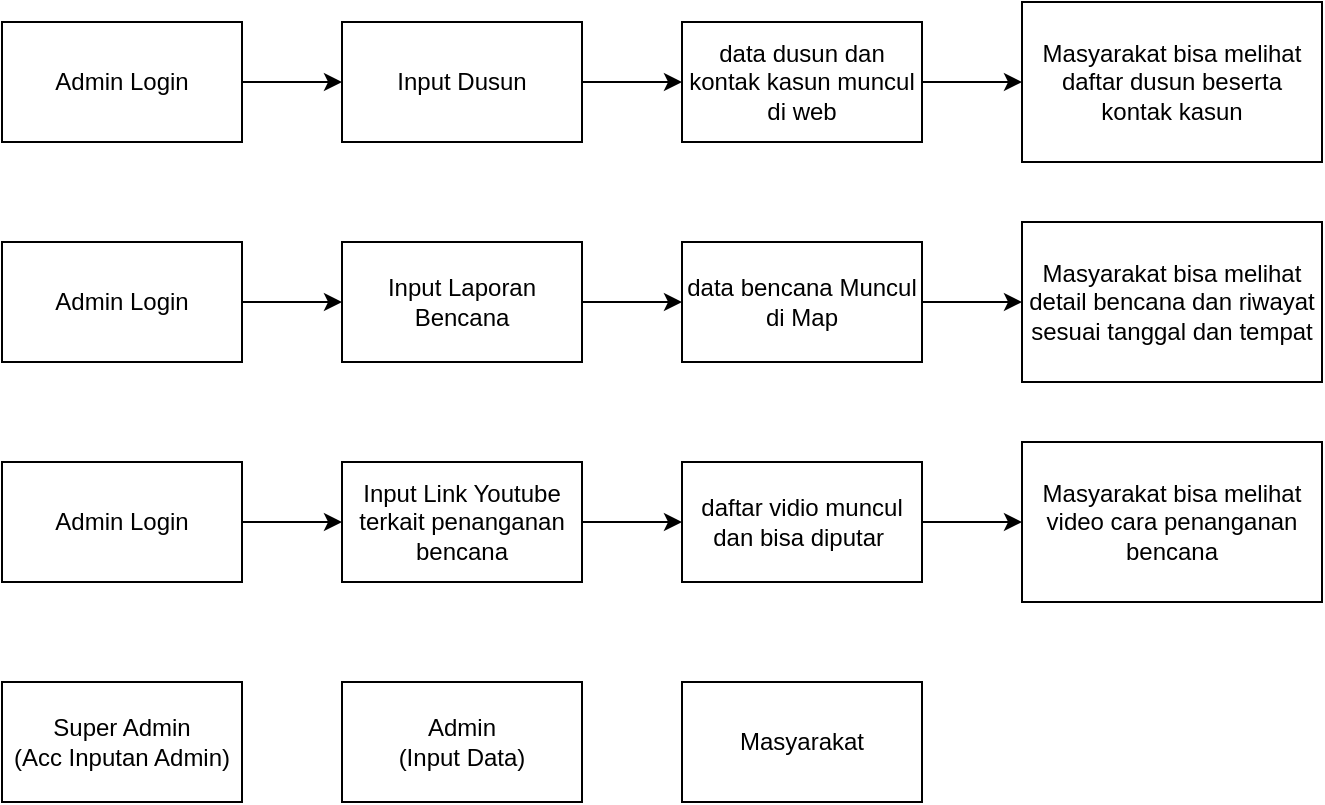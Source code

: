 <mxfile version="24.3.1" type="github">
  <diagram name="Halaman-1" id="jYfZsXIPYShojSesjX85">
    <mxGraphModel dx="880" dy="407" grid="1" gridSize="10" guides="1" tooltips="1" connect="1" arrows="1" fold="1" page="1" pageScale="1" pageWidth="850" pageHeight="1100" math="0" shadow="0">
      <root>
        <mxCell id="0" />
        <mxCell id="1" parent="0" />
        <mxCell id="0UEPFsotPfN1WaxHBvJR-5" value="" style="edgeStyle=orthogonalEdgeStyle;rounded=0;orthogonalLoop=1;jettySize=auto;html=1;" edge="1" parent="1" source="0UEPFsotPfN1WaxHBvJR-1" target="0UEPFsotPfN1WaxHBvJR-2">
          <mxGeometry relative="1" as="geometry" />
        </mxCell>
        <mxCell id="0UEPFsotPfN1WaxHBvJR-1" value="Admin Login" style="rounded=0;whiteSpace=wrap;html=1;" vertex="1" parent="1">
          <mxGeometry x="90" y="260" width="120" height="60" as="geometry" />
        </mxCell>
        <mxCell id="0UEPFsotPfN1WaxHBvJR-6" value="" style="edgeStyle=orthogonalEdgeStyle;rounded=0;orthogonalLoop=1;jettySize=auto;html=1;" edge="1" parent="1" source="0UEPFsotPfN1WaxHBvJR-2" target="0UEPFsotPfN1WaxHBvJR-3">
          <mxGeometry relative="1" as="geometry" />
        </mxCell>
        <mxCell id="0UEPFsotPfN1WaxHBvJR-2" value="Input Laporan Bencana" style="rounded=0;whiteSpace=wrap;html=1;" vertex="1" parent="1">
          <mxGeometry x="260" y="260" width="120" height="60" as="geometry" />
        </mxCell>
        <mxCell id="0UEPFsotPfN1WaxHBvJR-7" value="" style="edgeStyle=orthogonalEdgeStyle;rounded=0;orthogonalLoop=1;jettySize=auto;html=1;" edge="1" parent="1" source="0UEPFsotPfN1WaxHBvJR-3" target="0UEPFsotPfN1WaxHBvJR-4">
          <mxGeometry relative="1" as="geometry" />
        </mxCell>
        <mxCell id="0UEPFsotPfN1WaxHBvJR-3" value="data bencana Muncul di Map" style="rounded=0;whiteSpace=wrap;html=1;" vertex="1" parent="1">
          <mxGeometry x="430" y="260" width="120" height="60" as="geometry" />
        </mxCell>
        <mxCell id="0UEPFsotPfN1WaxHBvJR-4" value="Masyarakat bisa melihat detail bencana dan riwayat sesuai tanggal dan tempat" style="rounded=0;whiteSpace=wrap;html=1;" vertex="1" parent="1">
          <mxGeometry x="600" y="250" width="150" height="80" as="geometry" />
        </mxCell>
        <mxCell id="0UEPFsotPfN1WaxHBvJR-8" value="" style="edgeStyle=orthogonalEdgeStyle;rounded=0;orthogonalLoop=1;jettySize=auto;html=1;" edge="1" source="0UEPFsotPfN1WaxHBvJR-9" target="0UEPFsotPfN1WaxHBvJR-11" parent="1">
          <mxGeometry relative="1" as="geometry" />
        </mxCell>
        <mxCell id="0UEPFsotPfN1WaxHBvJR-9" value="Admin Login" style="rounded=0;whiteSpace=wrap;html=1;" vertex="1" parent="1">
          <mxGeometry x="90" y="370" width="120" height="60" as="geometry" />
        </mxCell>
        <mxCell id="0UEPFsotPfN1WaxHBvJR-10" value="" style="edgeStyle=orthogonalEdgeStyle;rounded=0;orthogonalLoop=1;jettySize=auto;html=1;" edge="1" source="0UEPFsotPfN1WaxHBvJR-11" target="0UEPFsotPfN1WaxHBvJR-13" parent="1">
          <mxGeometry relative="1" as="geometry" />
        </mxCell>
        <mxCell id="0UEPFsotPfN1WaxHBvJR-11" value="Input Link Youtube terkait penanganan bencana" style="rounded=0;whiteSpace=wrap;html=1;" vertex="1" parent="1">
          <mxGeometry x="260" y="370" width="120" height="60" as="geometry" />
        </mxCell>
        <mxCell id="0UEPFsotPfN1WaxHBvJR-12" value="" style="edgeStyle=orthogonalEdgeStyle;rounded=0;orthogonalLoop=1;jettySize=auto;html=1;" edge="1" source="0UEPFsotPfN1WaxHBvJR-13" target="0UEPFsotPfN1WaxHBvJR-14" parent="1">
          <mxGeometry relative="1" as="geometry" />
        </mxCell>
        <mxCell id="0UEPFsotPfN1WaxHBvJR-13" value="daftar vidio muncul dan bisa diputar&amp;nbsp;" style="rounded=0;whiteSpace=wrap;html=1;" vertex="1" parent="1">
          <mxGeometry x="430" y="370" width="120" height="60" as="geometry" />
        </mxCell>
        <mxCell id="0UEPFsotPfN1WaxHBvJR-14" value="Masyarakat bisa melihat video cara penanganan bencana" style="rounded=0;whiteSpace=wrap;html=1;" vertex="1" parent="1">
          <mxGeometry x="600" y="360" width="150" height="80" as="geometry" />
        </mxCell>
        <mxCell id="0UEPFsotPfN1WaxHBvJR-15" value="Super Admin&lt;div&gt;(Acc Inputan Admin)&lt;/div&gt;" style="rounded=0;whiteSpace=wrap;html=1;" vertex="1" parent="1">
          <mxGeometry x="90" y="480" width="120" height="60" as="geometry" />
        </mxCell>
        <mxCell id="0UEPFsotPfN1WaxHBvJR-16" value="Admin&lt;div&gt;(Input Data)&lt;/div&gt;" style="rounded=0;whiteSpace=wrap;html=1;" vertex="1" parent="1">
          <mxGeometry x="260" y="480" width="120" height="60" as="geometry" />
        </mxCell>
        <mxCell id="0UEPFsotPfN1WaxHBvJR-17" value="Masyarakat" style="rounded=0;whiteSpace=wrap;html=1;" vertex="1" parent="1">
          <mxGeometry x="430" y="480" width="120" height="60" as="geometry" />
        </mxCell>
        <mxCell id="0UEPFsotPfN1WaxHBvJR-18" value="" style="edgeStyle=orthogonalEdgeStyle;rounded=0;orthogonalLoop=1;jettySize=auto;html=1;" edge="1" source="0UEPFsotPfN1WaxHBvJR-19" target="0UEPFsotPfN1WaxHBvJR-21" parent="1">
          <mxGeometry relative="1" as="geometry" />
        </mxCell>
        <mxCell id="0UEPFsotPfN1WaxHBvJR-19" value="Admin Login" style="rounded=0;whiteSpace=wrap;html=1;" vertex="1" parent="1">
          <mxGeometry x="90" y="150" width="120" height="60" as="geometry" />
        </mxCell>
        <mxCell id="0UEPFsotPfN1WaxHBvJR-20" value="" style="edgeStyle=orthogonalEdgeStyle;rounded=0;orthogonalLoop=1;jettySize=auto;html=1;" edge="1" source="0UEPFsotPfN1WaxHBvJR-21" target="0UEPFsotPfN1WaxHBvJR-23" parent="1">
          <mxGeometry relative="1" as="geometry" />
        </mxCell>
        <mxCell id="0UEPFsotPfN1WaxHBvJR-21" value="Input Dusun" style="rounded=0;whiteSpace=wrap;html=1;" vertex="1" parent="1">
          <mxGeometry x="260" y="150" width="120" height="60" as="geometry" />
        </mxCell>
        <mxCell id="0UEPFsotPfN1WaxHBvJR-22" value="" style="edgeStyle=orthogonalEdgeStyle;rounded=0;orthogonalLoop=1;jettySize=auto;html=1;" edge="1" source="0UEPFsotPfN1WaxHBvJR-23" target="0UEPFsotPfN1WaxHBvJR-24" parent="1">
          <mxGeometry relative="1" as="geometry" />
        </mxCell>
        <mxCell id="0UEPFsotPfN1WaxHBvJR-23" value="data dusun dan kontak kasun muncul di web" style="rounded=0;whiteSpace=wrap;html=1;" vertex="1" parent="1">
          <mxGeometry x="430" y="150" width="120" height="60" as="geometry" />
        </mxCell>
        <mxCell id="0UEPFsotPfN1WaxHBvJR-24" value="Masyarakat bisa melihat daftar dusun beserta kontak kasun" style="rounded=0;whiteSpace=wrap;html=1;" vertex="1" parent="1">
          <mxGeometry x="600" y="140" width="150" height="80" as="geometry" />
        </mxCell>
      </root>
    </mxGraphModel>
  </diagram>
</mxfile>
